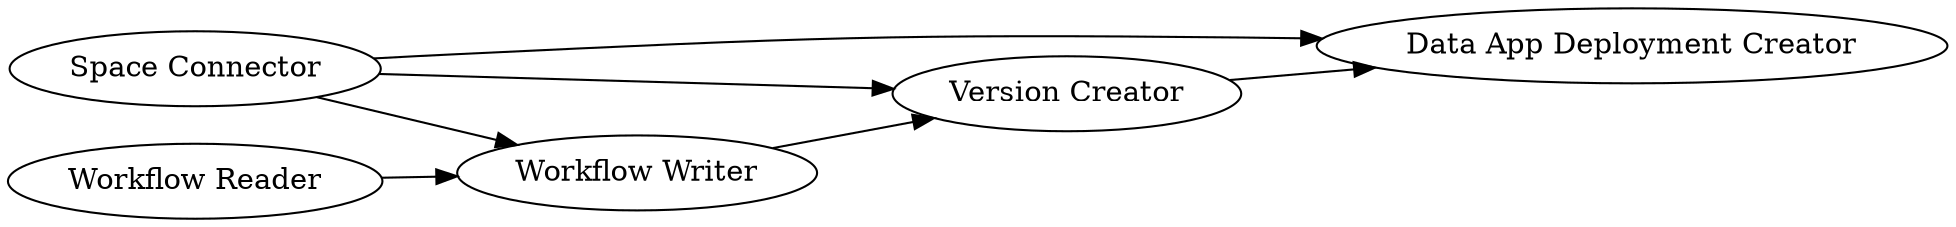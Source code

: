 digraph {
	1 [label="Data App Deployment Creator"]
	2 [label="Space Connector"]
	3 [label="Workflow Writer"]
	4 [label="Workflow Reader"]
	5 [label="Version Creator"]
	2 -> 3
	2 -> 1
	2 -> 5
	3 -> 5
	4 -> 3
	5 -> 1
	rankdir=LR
}

